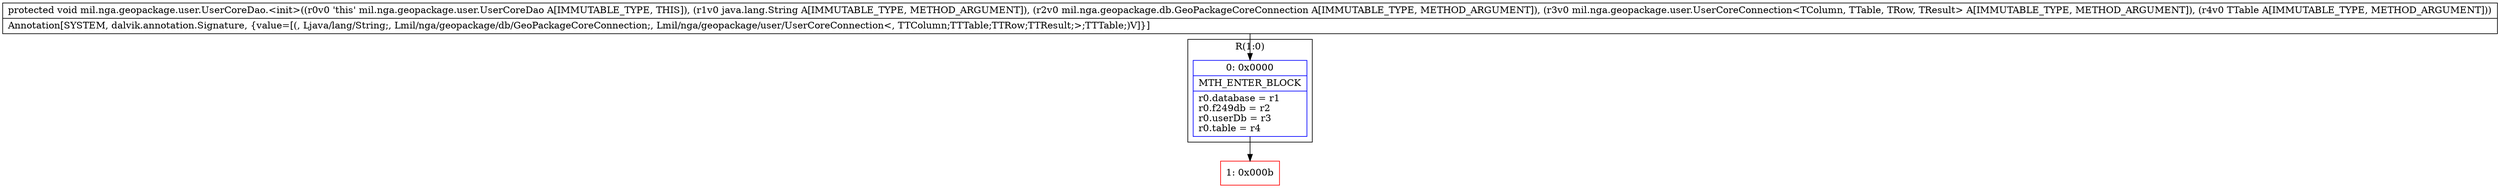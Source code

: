 digraph "CFG formil.nga.geopackage.user.UserCoreDao.\<init\>(Ljava\/lang\/String;Lmil\/nga\/geopackage\/db\/GeoPackageCoreConnection;Lmil\/nga\/geopackage\/user\/UserCoreConnection;Lmil\/nga\/geopackage\/user\/UserTable;)V" {
subgraph cluster_Region_1788029394 {
label = "R(1:0)";
node [shape=record,color=blue];
Node_0 [shape=record,label="{0\:\ 0x0000|MTH_ENTER_BLOCK\l|r0.database = r1\lr0.f249db = r2\lr0.userDb = r3\lr0.table = r4\l}"];
}
Node_1 [shape=record,color=red,label="{1\:\ 0x000b}"];
MethodNode[shape=record,label="{protected void mil.nga.geopackage.user.UserCoreDao.\<init\>((r0v0 'this' mil.nga.geopackage.user.UserCoreDao A[IMMUTABLE_TYPE, THIS]), (r1v0 java.lang.String A[IMMUTABLE_TYPE, METHOD_ARGUMENT]), (r2v0 mil.nga.geopackage.db.GeoPackageCoreConnection A[IMMUTABLE_TYPE, METHOD_ARGUMENT]), (r3v0 mil.nga.geopackage.user.UserCoreConnection\<TColumn, TTable, TRow, TResult\> A[IMMUTABLE_TYPE, METHOD_ARGUMENT]), (r4v0 TTable A[IMMUTABLE_TYPE, METHOD_ARGUMENT]))  | Annotation[SYSTEM, dalvik.annotation.Signature, \{value=[(, Ljava\/lang\/String;, Lmil\/nga\/geopackage\/db\/GeoPackageCoreConnection;, Lmil\/nga\/geopackage\/user\/UserCoreConnection\<, TTColumn;TTTable;TTRow;TTResult;\>;TTTable;)V]\}]\l}"];
MethodNode -> Node_0;
Node_0 -> Node_1;
}

